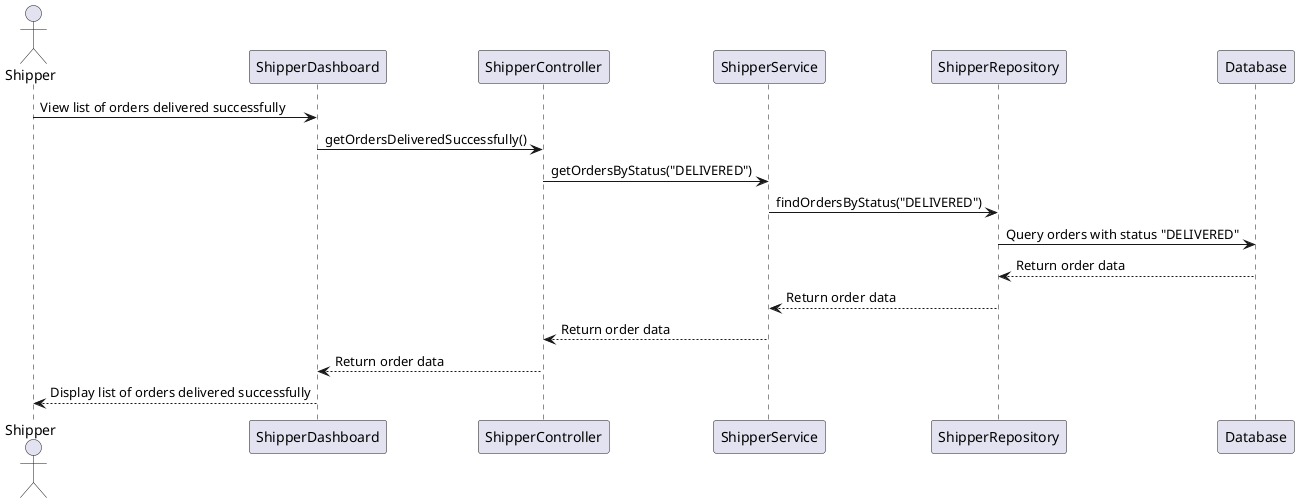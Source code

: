 @startuml
actor Shipper

Shipper -> ShipperDashboard: View list of orders delivered successfully
ShipperDashboard -> ShipperController: getOrdersDeliveredSuccessfully()
ShipperController -> ShipperService: getOrdersByStatus("DELIVERED")
ShipperService -> ShipperRepository: findOrdersByStatus("DELIVERED")
ShipperRepository -> Database: Query orders with status "DELIVERED"
Database --> ShipperRepository: Return order data
ShipperRepository --> ShipperService: Return order data
ShipperService --> ShipperController: Return order data
ShipperController --> ShipperDashboard: Return order data
ShipperDashboard --> Shipper: Display list of orders delivered successfully
@enduml
